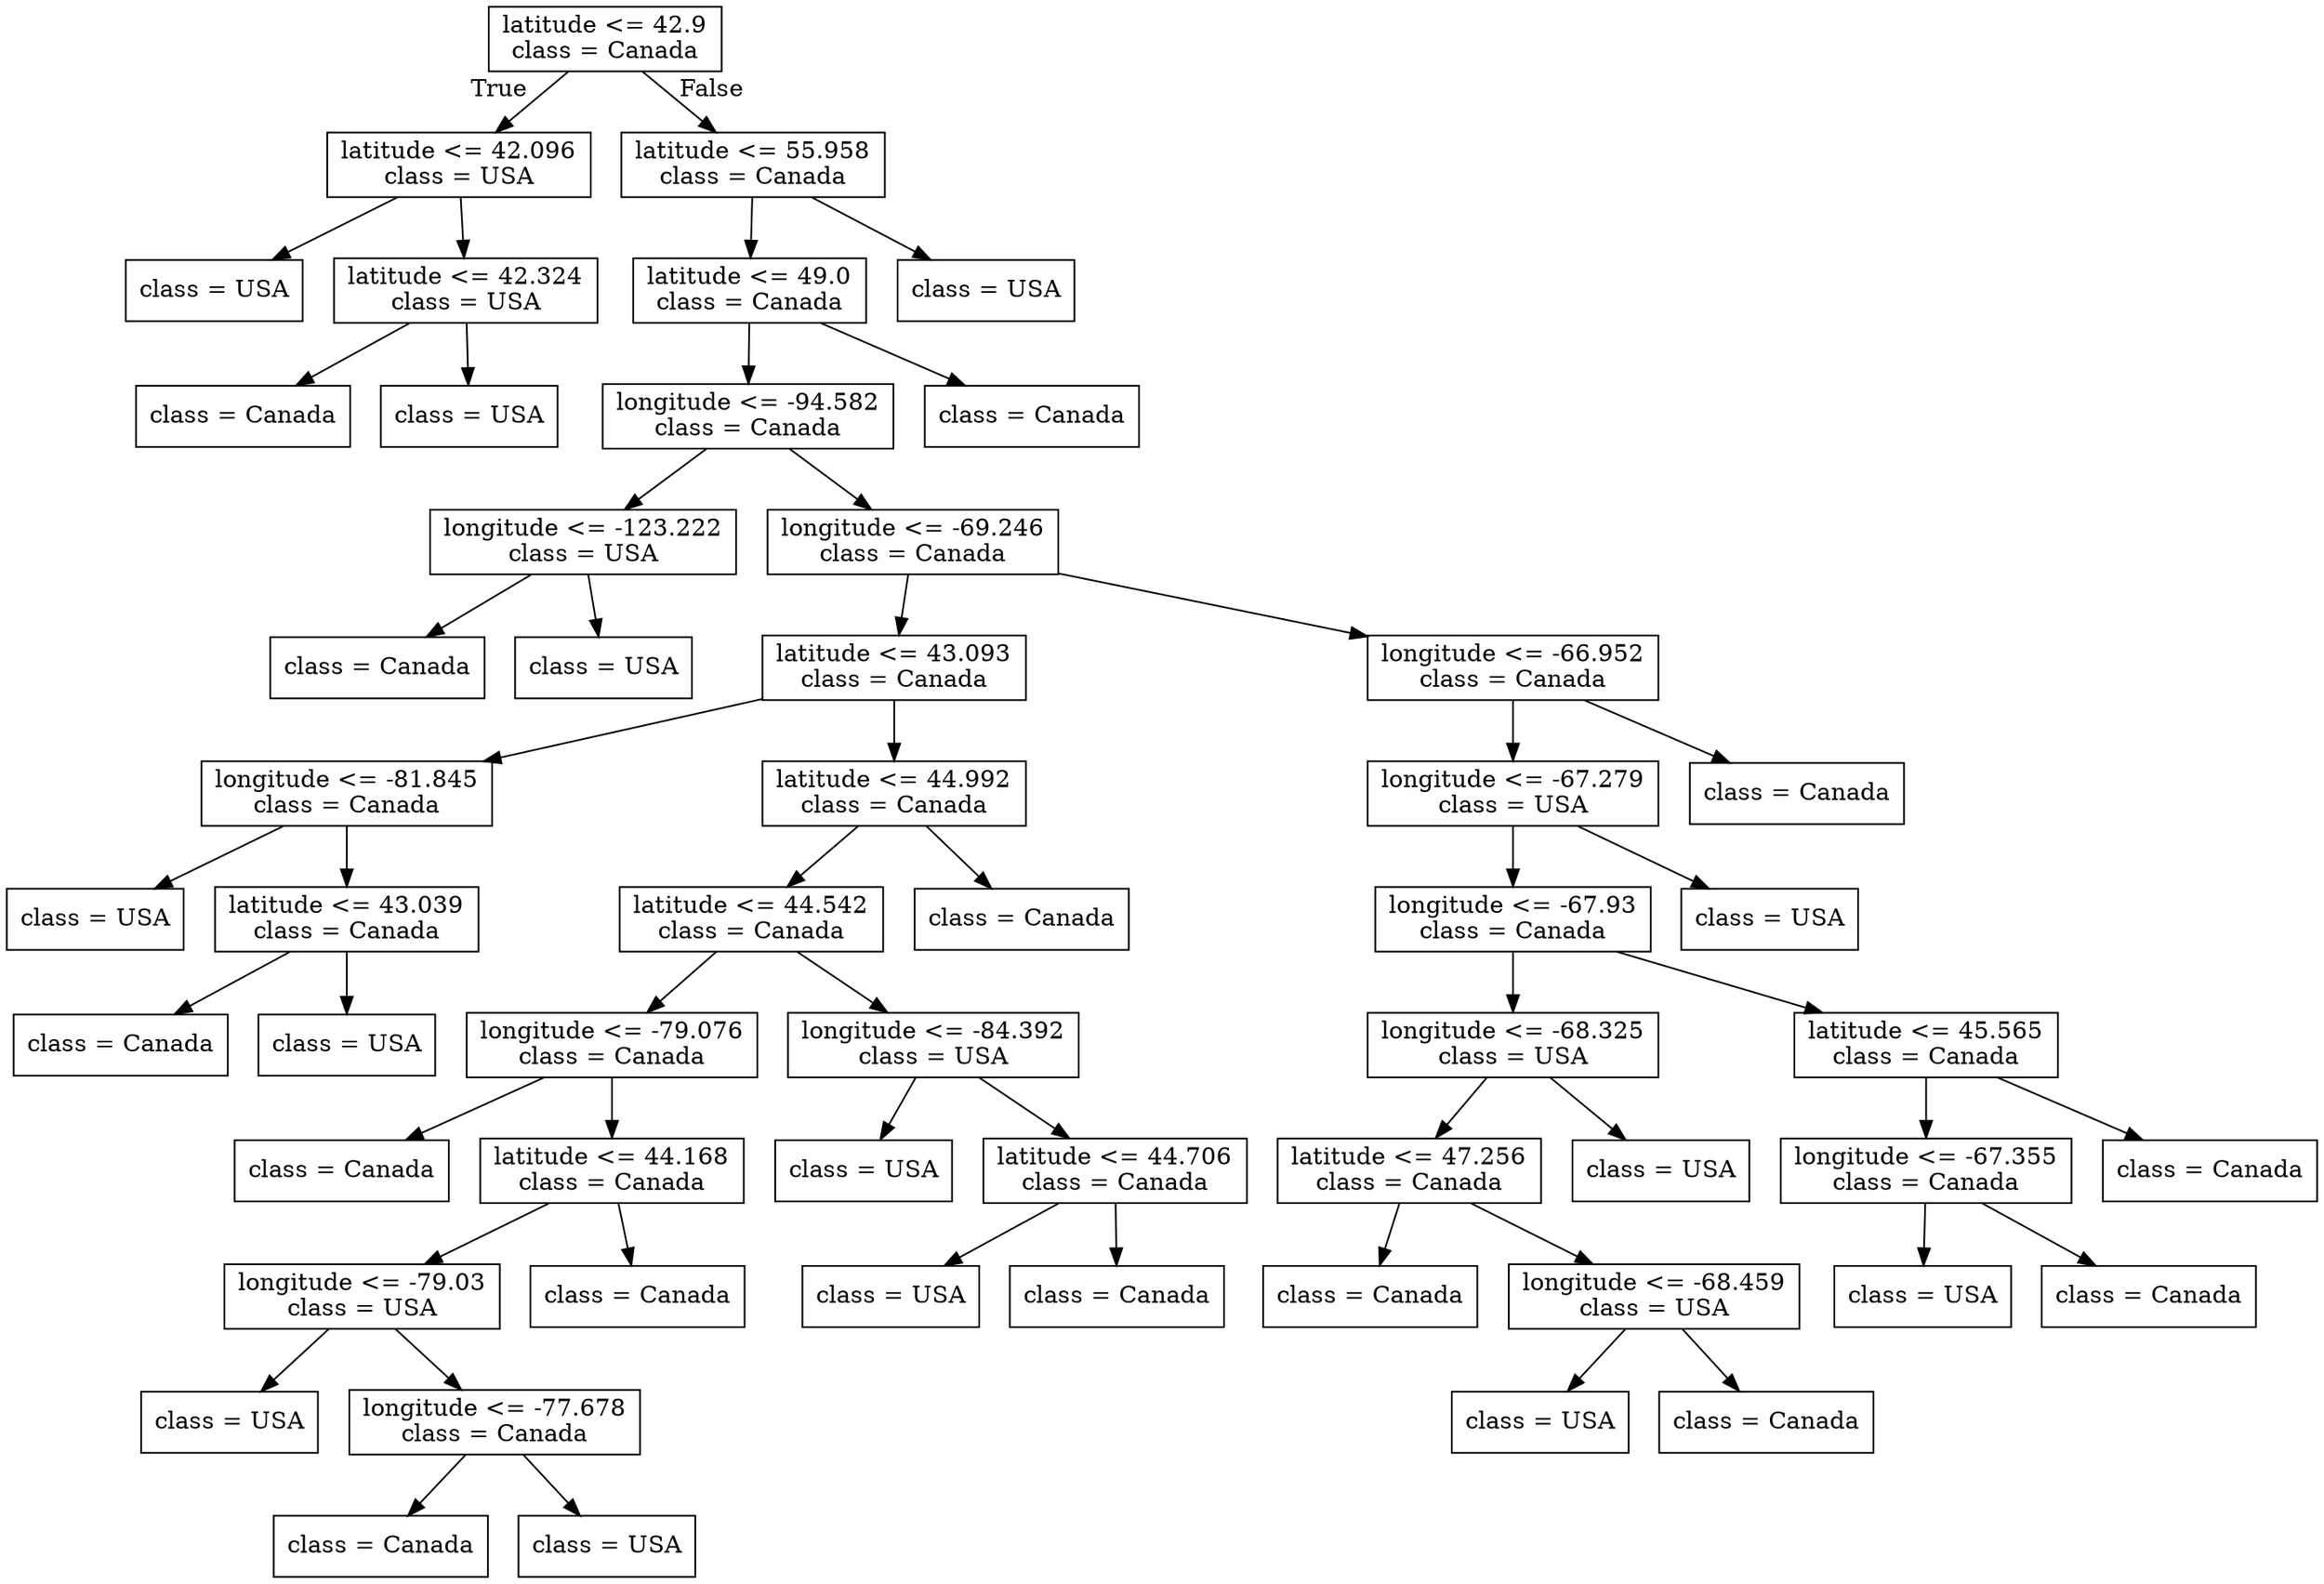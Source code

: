 digraph Tree {
node [shape=box] ;
0 [label="latitude <= 42.9\nclass = Canada"] ;
1 [label="latitude <= 42.096\nclass = USA"] ;
0 -> 1 [labeldistance=2.5, labelangle=45, headlabel="True"] ;
2 [label="class = USA"] ;
1 -> 2 ;
3 [label="latitude <= 42.324\nclass = USA"] ;
1 -> 3 ;
4 [label="class = Canada"] ;
3 -> 4 ;
5 [label="class = USA"] ;
3 -> 5 ;
6 [label="latitude <= 55.958\nclass = Canada"] ;
0 -> 6 [labeldistance=2.5, labelangle=-45, headlabel="False"] ;
7 [label="latitude <= 49.0\nclass = Canada"] ;
6 -> 7 ;
8 [label="longitude <= -94.582\nclass = Canada"] ;
7 -> 8 ;
9 [label="longitude <= -123.222\nclass = USA"] ;
8 -> 9 ;
10 [label="class = Canada"] ;
9 -> 10 ;
11 [label="class = USA"] ;
9 -> 11 ;
12 [label="longitude <= -69.246\nclass = Canada"] ;
8 -> 12 ;
13 [label="latitude <= 43.093\nclass = Canada"] ;
12 -> 13 ;
14 [label="longitude <= -81.845\nclass = Canada"] ;
13 -> 14 ;
15 [label="class = USA"] ;
14 -> 15 ;
16 [label="latitude <= 43.039\nclass = Canada"] ;
14 -> 16 ;
17 [label="class = Canada"] ;
16 -> 17 ;
18 [label="class = USA"] ;
16 -> 18 ;
19 [label="latitude <= 44.992\nclass = Canada"] ;
13 -> 19 ;
20 [label="latitude <= 44.542\nclass = Canada"] ;
19 -> 20 ;
21 [label="longitude <= -79.076\nclass = Canada"] ;
20 -> 21 ;
22 [label="class = Canada"] ;
21 -> 22 ;
23 [label="latitude <= 44.168\nclass = Canada"] ;
21 -> 23 ;
24 [label="longitude <= -79.03\nclass = USA"] ;
23 -> 24 ;
25 [label="class = USA"] ;
24 -> 25 ;
26 [label="longitude <= -77.678\nclass = Canada"] ;
24 -> 26 ;
27 [label="class = Canada"] ;
26 -> 27 ;
28 [label="class = USA"] ;
26 -> 28 ;
29 [label="class = Canada"] ;
23 -> 29 ;
30 [label="longitude <= -84.392\nclass = USA"] ;
20 -> 30 ;
31 [label="class = USA"] ;
30 -> 31 ;
32 [label="latitude <= 44.706\nclass = Canada"] ;
30 -> 32 ;
33 [label="class = USA"] ;
32 -> 33 ;
34 [label="class = Canada"] ;
32 -> 34 ;
35 [label="class = Canada"] ;
19 -> 35 ;
36 [label="longitude <= -66.952\nclass = Canada"] ;
12 -> 36 ;
37 [label="longitude <= -67.279\nclass = USA"] ;
36 -> 37 ;
38 [label="longitude <= -67.93\nclass = Canada"] ;
37 -> 38 ;
39 [label="longitude <= -68.325\nclass = USA"] ;
38 -> 39 ;
40 [label="latitude <= 47.256\nclass = Canada"] ;
39 -> 40 ;
41 [label="class = Canada"] ;
40 -> 41 ;
42 [label="longitude <= -68.459\nclass = USA"] ;
40 -> 42 ;
43 [label="class = USA"] ;
42 -> 43 ;
44 [label="class = Canada"] ;
42 -> 44 ;
45 [label="class = USA"] ;
39 -> 45 ;
46 [label="latitude <= 45.565\nclass = Canada"] ;
38 -> 46 ;
47 [label="longitude <= -67.355\nclass = Canada"] ;
46 -> 47 ;
48 [label="class = USA"] ;
47 -> 48 ;
49 [label="class = Canada"] ;
47 -> 49 ;
50 [label="class = Canada"] ;
46 -> 50 ;
51 [label="class = USA"] ;
37 -> 51 ;
52 [label="class = Canada"] ;
36 -> 52 ;
53 [label="class = Canada"] ;
7 -> 53 ;
54 [label="class = USA"] ;
6 -> 54 ;
}
